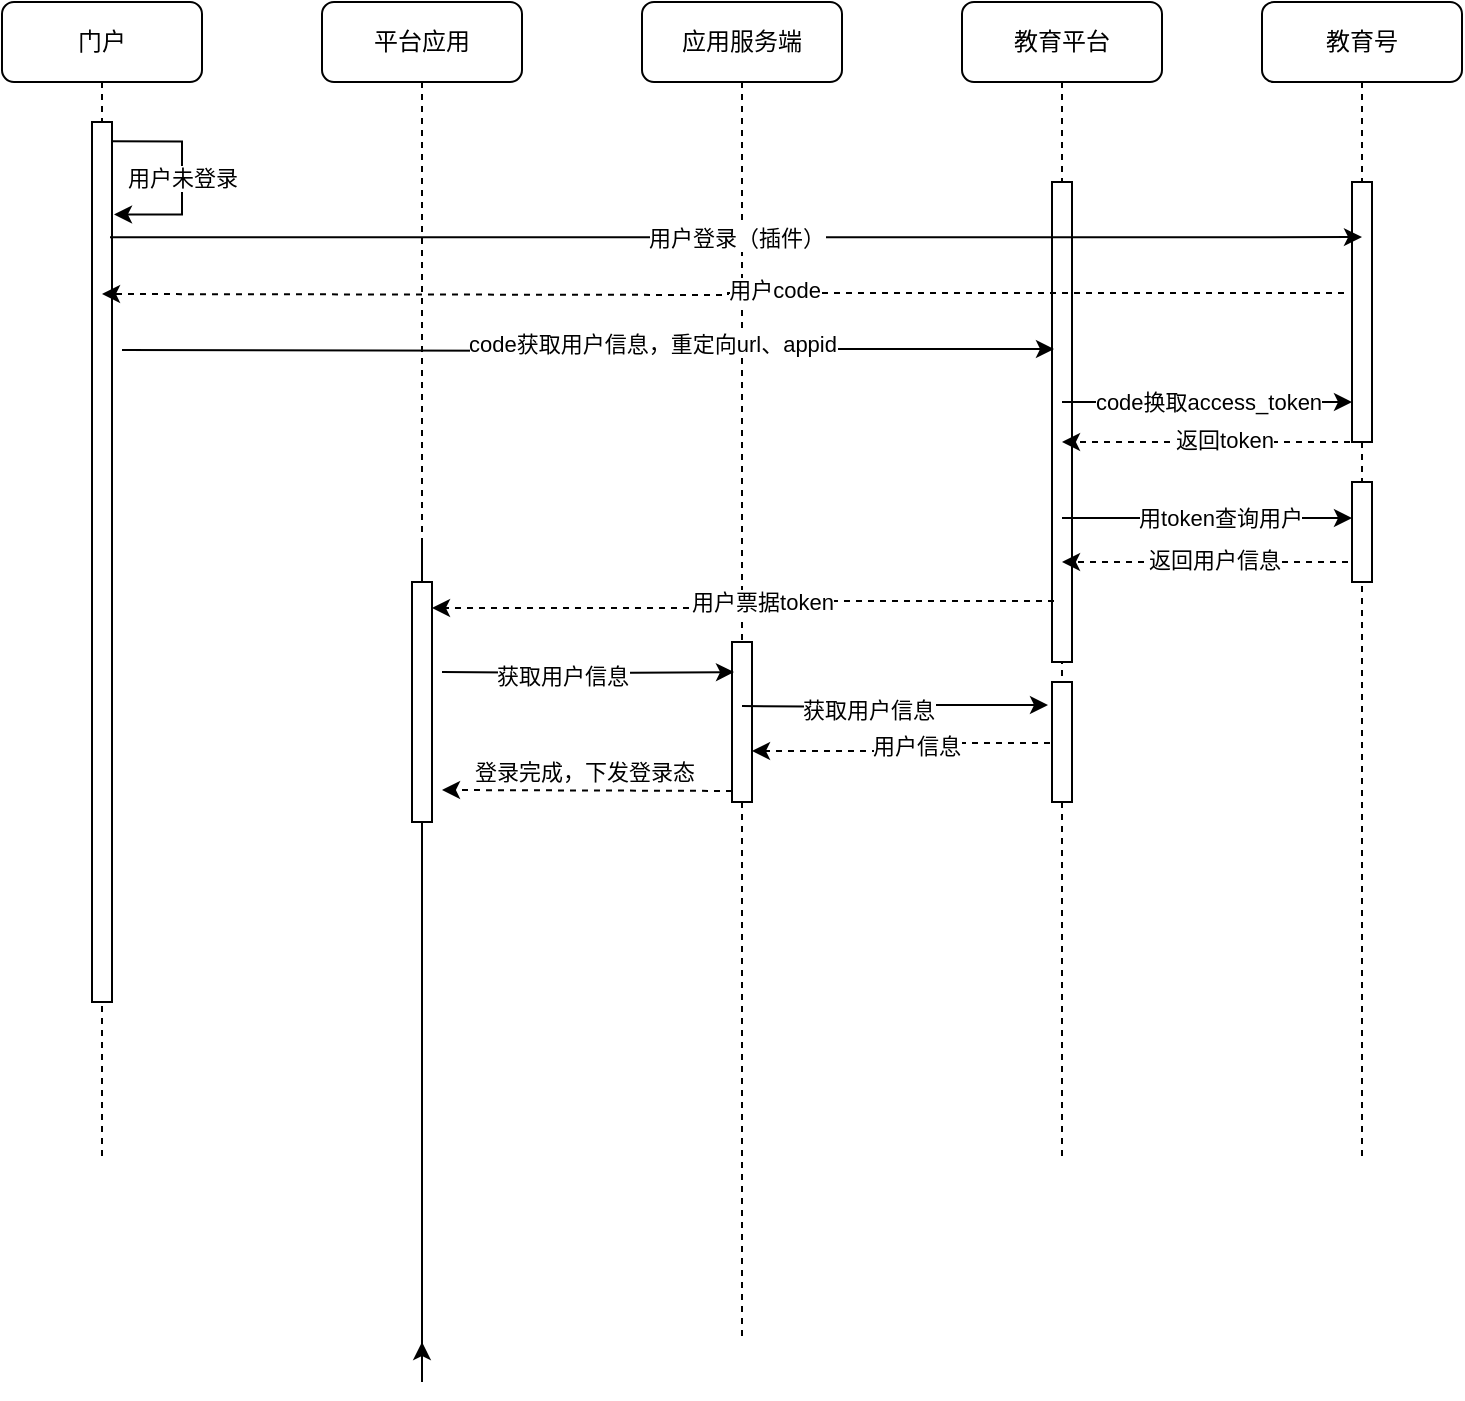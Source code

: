 <mxfile version="21.0.2" type="github">
  <diagram name="Page-1" id="0783ab3e-0a74-02c8-0abd-f7b4e66b4bec">
    <mxGraphModel dx="954" dy="562" grid="1" gridSize="10" guides="1" tooltips="1" connect="1" arrows="1" fold="1" page="1" pageScale="1" pageWidth="850" pageHeight="1100" background="none" math="0" shadow="0">
      <root>
        <mxCell id="0" />
        <mxCell id="1" parent="0" />
        <mxCell id="YV2BT5zyzoHaoUn2P1-p-2" value="平台应用" style="shape=umlLifeline;perimeter=lifelinePerimeter;whiteSpace=wrap;html=1;container=1;collapsible=0;recursiveResize=0;outlineConnect=0;rounded=1;shadow=0;comic=0;labelBackgroundColor=none;strokeWidth=1;fontFamily=Verdana;fontSize=12;align=center;" vertex="1" parent="1">
          <mxGeometry x="260" y="80" width="100" height="670" as="geometry" />
        </mxCell>
        <mxCell id="YV2BT5zyzoHaoUn2P1-p-3" style="edgeStyle=none;rounded=0;orthogonalLoop=1;jettySize=auto;html=1;dashed=1;elbow=vertical;" edge="1" parent="YV2BT5zyzoHaoUn2P1-p-2" target="YV2BT5zyzoHaoUn2P1-p-2">
          <mxGeometry relative="1" as="geometry">
            <mxPoint x="49.5" y="75" as="sourcePoint" />
          </mxGeometry>
        </mxCell>
        <mxCell id="YV2BT5zyzoHaoUn2P1-p-75" style="edgeStyle=orthogonalEdgeStyle;rounded=0;orthogonalLoop=1;jettySize=auto;html=1;" edge="1" parent="YV2BT5zyzoHaoUn2P1-p-2" source="YV2BT5zyzoHaoUn2P1-p-68" target="YV2BT5zyzoHaoUn2P1-p-2">
          <mxGeometry relative="1" as="geometry" />
        </mxCell>
        <mxCell id="YV2BT5zyzoHaoUn2P1-p-68" value="" style="html=1;points=[];perimeter=orthogonalPerimeter;rounded=0;shadow=0;comic=0;labelBackgroundColor=none;strokeWidth=1;fontFamily=Verdana;fontSize=12;align=center;" vertex="1" parent="YV2BT5zyzoHaoUn2P1-p-2">
          <mxGeometry x="45" y="290" width="10" height="120" as="geometry" />
        </mxCell>
        <mxCell id="YV2BT5zyzoHaoUn2P1-p-5" value="应用服务端" style="shape=umlLifeline;perimeter=lifelinePerimeter;whiteSpace=wrap;html=1;container=1;collapsible=0;recursiveResize=0;outlineConnect=0;rounded=1;shadow=0;comic=0;labelBackgroundColor=none;strokeWidth=1;fontFamily=Verdana;fontSize=12;align=center;" vertex="1" parent="1">
          <mxGeometry x="420" y="80" width="100" height="670" as="geometry" />
        </mxCell>
        <mxCell id="YV2BT5zyzoHaoUn2P1-p-7" style="edgeStyle=none;rounded=0;orthogonalLoop=1;jettySize=auto;html=1;elbow=vertical;" edge="1" parent="YV2BT5zyzoHaoUn2P1-p-5" target="YV2BT5zyzoHaoUn2P1-p-5">
          <mxGeometry relative="1" as="geometry">
            <mxPoint x="49.5" y="530" as="sourcePoint" />
          </mxGeometry>
        </mxCell>
        <mxCell id="YV2BT5zyzoHaoUn2P1-p-8" style="edgeStyle=orthogonalEdgeStyle;rounded=0;orthogonalLoop=1;jettySize=auto;html=1;" edge="1" parent="YV2BT5zyzoHaoUn2P1-p-5" target="YV2BT5zyzoHaoUn2P1-p-5">
          <mxGeometry relative="1" as="geometry">
            <Array as="points">
              <mxPoint x="50" y="230" />
              <mxPoint x="50" y="230" />
            </Array>
            <mxPoint x="49.5" y="530" as="sourcePoint" />
          </mxGeometry>
        </mxCell>
        <mxCell id="YV2BT5zyzoHaoUn2P1-p-69" value="" style="html=1;points=[];perimeter=orthogonalPerimeter;rounded=0;shadow=0;comic=0;labelBackgroundColor=none;strokeWidth=1;fontFamily=Verdana;fontSize=12;align=center;" vertex="1" parent="YV2BT5zyzoHaoUn2P1-p-5">
          <mxGeometry x="45" y="320" width="10" height="80" as="geometry" />
        </mxCell>
        <mxCell id="YV2BT5zyzoHaoUn2P1-p-10" value="教育平台" style="shape=umlLifeline;perimeter=lifelinePerimeter;whiteSpace=wrap;html=1;container=1;collapsible=0;recursiveResize=0;outlineConnect=0;rounded=1;shadow=0;comic=0;labelBackgroundColor=none;strokeWidth=1;fontFamily=Verdana;fontSize=12;align=center;" vertex="1" parent="1">
          <mxGeometry x="580" y="80" width="100" height="580" as="geometry" />
        </mxCell>
        <mxCell id="YV2BT5zyzoHaoUn2P1-p-11" style="edgeStyle=orthogonalEdgeStyle;rounded=0;orthogonalLoop=1;jettySize=auto;html=1;" edge="1" parent="YV2BT5zyzoHaoUn2P1-p-10" source="YV2BT5zyzoHaoUn2P1-p-12" target="YV2BT5zyzoHaoUn2P1-p-10">
          <mxGeometry relative="1" as="geometry">
            <Array as="points">
              <mxPoint x="50" y="230" />
              <mxPoint x="50" y="230" />
            </Array>
          </mxGeometry>
        </mxCell>
        <mxCell id="YV2BT5zyzoHaoUn2P1-p-12" value="" style="html=1;points=[];perimeter=orthogonalPerimeter;rounded=0;shadow=0;comic=0;labelBackgroundColor=none;strokeWidth=1;fontFamily=Verdana;fontSize=12;align=center;" vertex="1" parent="YV2BT5zyzoHaoUn2P1-p-10">
          <mxGeometry x="45" y="90" width="10" height="240" as="geometry" />
        </mxCell>
        <mxCell id="YV2BT5zyzoHaoUn2P1-p-74" value="" style="html=1;points=[];perimeter=orthogonalPerimeter;rounded=0;shadow=0;comic=0;labelBackgroundColor=none;strokeWidth=1;fontFamily=Verdana;fontSize=12;align=center;" vertex="1" parent="YV2BT5zyzoHaoUn2P1-p-10">
          <mxGeometry x="45" y="340" width="10" height="60" as="geometry" />
        </mxCell>
        <mxCell id="YV2BT5zyzoHaoUn2P1-p-14" value="门户" style="shape=umlLifeline;perimeter=lifelinePerimeter;whiteSpace=wrap;html=1;container=1;collapsible=0;recursiveResize=0;outlineConnect=0;rounded=1;shadow=0;comic=0;labelBackgroundColor=none;strokeWidth=1;fontFamily=Verdana;fontSize=12;align=center;" vertex="1" parent="1">
          <mxGeometry x="100" y="80" width="100" height="580" as="geometry" />
        </mxCell>
        <mxCell id="YV2BT5zyzoHaoUn2P1-p-15" value="" style="html=1;points=[];perimeter=orthogonalPerimeter;rounded=0;shadow=0;comic=0;labelBackgroundColor=none;strokeWidth=1;fontFamily=Verdana;fontSize=12;align=center;" vertex="1" parent="YV2BT5zyzoHaoUn2P1-p-14">
          <mxGeometry x="45" y="60" width="10" height="440" as="geometry" />
        </mxCell>
        <mxCell id="YV2BT5zyzoHaoUn2P1-p-61" value="用户未登录" style="edgeStyle=orthogonalEdgeStyle;rounded=0;orthogonalLoop=1;jettySize=auto;html=1;entryX=1.1;entryY=0.105;entryDx=0;entryDy=0;entryPerimeter=0;exitX=1;exitY=0.022;exitDx=0;exitDy=0;exitPerimeter=0;" edge="1" parent="YV2BT5zyzoHaoUn2P1-p-14" source="YV2BT5zyzoHaoUn2P1-p-15" target="YV2BT5zyzoHaoUn2P1-p-15">
          <mxGeometry relative="1" as="geometry">
            <Array as="points">
              <mxPoint x="90" y="70" />
              <mxPoint x="90" y="106" />
            </Array>
          </mxGeometry>
        </mxCell>
        <mxCell id="YV2BT5zyzoHaoUn2P1-p-18" value="教育号" style="shape=umlLifeline;perimeter=lifelinePerimeter;whiteSpace=wrap;html=1;container=1;collapsible=0;recursiveResize=0;outlineConnect=0;rounded=1;shadow=0;comic=0;labelBackgroundColor=none;strokeWidth=1;fontFamily=Verdana;fontSize=12;align=center;" vertex="1" parent="1">
          <mxGeometry x="730" y="80" width="100" height="580" as="geometry" />
        </mxCell>
        <mxCell id="YV2BT5zyzoHaoUn2P1-p-19" style="edgeStyle=none;rounded=0;orthogonalLoop=1;jettySize=auto;html=1;" edge="1" parent="YV2BT5zyzoHaoUn2P1-p-18" source="YV2BT5zyzoHaoUn2P1-p-20">
          <mxGeometry relative="1" as="geometry">
            <mxPoint x="55" y="190" as="targetPoint" />
          </mxGeometry>
        </mxCell>
        <mxCell id="YV2BT5zyzoHaoUn2P1-p-20" value="" style="html=1;points=[];perimeter=orthogonalPerimeter;rounded=0;shadow=0;comic=0;labelBackgroundColor=none;strokeWidth=1;fontFamily=Verdana;fontSize=12;align=center;" vertex="1" parent="YV2BT5zyzoHaoUn2P1-p-18">
          <mxGeometry x="45" y="90" width="10" height="130" as="geometry" />
        </mxCell>
        <mxCell id="YV2BT5zyzoHaoUn2P1-p-21" value="" style="edgeStyle=none;rounded=0;orthogonalLoop=1;jettySize=auto;html=1;" edge="1" parent="YV2BT5zyzoHaoUn2P1-p-18" target="YV2BT5zyzoHaoUn2P1-p-20">
          <mxGeometry relative="1" as="geometry">
            <mxPoint x="55" y="190" as="sourcePoint" />
          </mxGeometry>
        </mxCell>
        <mxCell id="YV2BT5zyzoHaoUn2P1-p-25" value="" style="html=1;points=[];perimeter=orthogonalPerimeter;rounded=0;shadow=0;comic=0;labelBackgroundColor=none;strokeWidth=1;fontFamily=Verdana;fontSize=12;align=center;" vertex="1" parent="YV2BT5zyzoHaoUn2P1-p-18">
          <mxGeometry x="45" y="240" width="10" height="50" as="geometry" />
        </mxCell>
        <mxCell id="YV2BT5zyzoHaoUn2P1-p-35" style="rounded=0;orthogonalLoop=1;jettySize=auto;html=1;elbow=vertical;dashed=1;exitX=0;exitY=0.931;exitDx=0;exitDy=0;exitPerimeter=0;" edge="1" parent="1" source="YV2BT5zyzoHaoUn2P1-p-69">
          <mxGeometry relative="1" as="geometry">
            <mxPoint x="466" y="552.6" as="sourcePoint" />
            <mxPoint x="320" y="474" as="targetPoint" />
          </mxGeometry>
        </mxCell>
        <mxCell id="YV2BT5zyzoHaoUn2P1-p-36" value="登录完成，下发登录态" style="edgeLabel;html=1;align=center;verticalAlign=middle;resizable=0;points=[];" vertex="1" connectable="0" parent="YV2BT5zyzoHaoUn2P1-p-35">
          <mxGeometry x="-0.314" y="-1" relative="1" as="geometry">
            <mxPoint x="-25" y="-9" as="offset" />
          </mxGeometry>
        </mxCell>
        <mxCell id="YV2BT5zyzoHaoUn2P1-p-38" style="edgeStyle=none;rounded=0;orthogonalLoop=1;jettySize=auto;html=1;elbow=vertical;dashed=1;exitX=-0.2;exitY=0.8;exitDx=0;exitDy=0;exitPerimeter=0;" edge="1" parent="1" source="YV2BT5zyzoHaoUn2P1-p-25" target="YV2BT5zyzoHaoUn2P1-p-10">
          <mxGeometry relative="1" as="geometry">
            <mxPoint x="770" y="535" as="sourcePoint" />
            <mxPoint x="640" y="430" as="targetPoint" />
          </mxGeometry>
        </mxCell>
        <mxCell id="YV2BT5zyzoHaoUn2P1-p-39" value="返回用户信息" style="edgeLabel;html=1;align=center;verticalAlign=middle;resizable=0;points=[];" vertex="1" connectable="0" parent="YV2BT5zyzoHaoUn2P1-p-38">
          <mxGeometry x="-0.314" y="-1" relative="1" as="geometry">
            <mxPoint x="-18" as="offset" />
          </mxGeometry>
        </mxCell>
        <mxCell id="YV2BT5zyzoHaoUn2P1-p-40" style="edgeStyle=orthogonalEdgeStyle;rounded=0;orthogonalLoop=1;jettySize=auto;html=1;dashed=1;exitX=0.1;exitY=0.873;exitDx=0;exitDy=0;exitPerimeter=0;entryX=1;entryY=0.108;entryDx=0;entryDy=0;entryPerimeter=0;" edge="1" parent="1" source="YV2BT5zyzoHaoUn2P1-p-12" target="YV2BT5zyzoHaoUn2P1-p-68">
          <mxGeometry relative="1" as="geometry">
            <mxPoint x="620" y="450" as="sourcePoint" />
            <mxPoint x="380" y="390" as="targetPoint" />
          </mxGeometry>
        </mxCell>
        <mxCell id="YV2BT5zyzoHaoUn2P1-p-41" value="用户票据token" style="edgeLabel;html=1;align=center;verticalAlign=middle;resizable=0;points=[];" vertex="1" connectable="0" parent="YV2BT5zyzoHaoUn2P1-p-40">
          <mxGeometry x="-0.198" relative="1" as="geometry">
            <mxPoint x="-20" as="offset" />
          </mxGeometry>
        </mxCell>
        <mxCell id="YV2BT5zyzoHaoUn2P1-p-50" style="edgeStyle=orthogonalEdgeStyle;rounded=0;orthogonalLoop=1;jettySize=auto;html=1;entryX=1;entryY=0.681;entryDx=0;entryDy=0;entryPerimeter=0;exitX=-0.1;exitY=0.508;exitDx=0;exitDy=0;exitPerimeter=0;dashed=1;" edge="1" parent="1" source="YV2BT5zyzoHaoUn2P1-p-74" target="YV2BT5zyzoHaoUn2P1-p-69">
          <mxGeometry relative="1" as="geometry" />
        </mxCell>
        <mxCell id="YV2BT5zyzoHaoUn2P1-p-51" value="用户信息" style="edgeLabel;html=1;align=center;verticalAlign=middle;resizable=0;points=[];" vertex="1" connectable="0" parent="YV2BT5zyzoHaoUn2P1-p-50">
          <mxGeometry x="-0.124" y="1" relative="1" as="geometry">
            <mxPoint as="offset" />
          </mxGeometry>
        </mxCell>
        <mxCell id="YV2BT5zyzoHaoUn2P1-p-57" value="用户登录（插件）" style="edgeStyle=orthogonalEdgeStyle;rounded=0;orthogonalLoop=1;jettySize=auto;html=1;exitX=0.9;exitY=0.131;exitDx=0;exitDy=0;exitPerimeter=0;entryX=0.5;entryY=0.212;entryDx=0;entryDy=0;entryPerimeter=0;" edge="1" parent="1" source="YV2BT5zyzoHaoUn2P1-p-15" target="YV2BT5zyzoHaoUn2P1-p-20">
          <mxGeometry relative="1" as="geometry">
            <mxPoint x="770" y="191" as="targetPoint" />
          </mxGeometry>
        </mxCell>
        <mxCell id="YV2BT5zyzoHaoUn2P1-p-59" style="edgeStyle=orthogonalEdgeStyle;rounded=0;orthogonalLoop=1;jettySize=auto;html=1;dashed=1;exitX=-0.4;exitY=0.427;exitDx=0;exitDy=0;exitPerimeter=0;" edge="1" parent="1" source="YV2BT5zyzoHaoUn2P1-p-20">
          <mxGeometry relative="1" as="geometry">
            <mxPoint x="770" y="240" as="sourcePoint" />
            <mxPoint x="150" y="226" as="targetPoint" />
          </mxGeometry>
        </mxCell>
        <mxCell id="YV2BT5zyzoHaoUn2P1-p-60" value="用户code" style="edgeLabel;html=1;align=center;verticalAlign=middle;resizable=0;points=[];" vertex="1" connectable="0" parent="YV2BT5zyzoHaoUn2P1-p-59">
          <mxGeometry x="-0.125" y="-2" relative="1" as="geometry">
            <mxPoint x="-13" as="offset" />
          </mxGeometry>
        </mxCell>
        <mxCell id="YV2BT5zyzoHaoUn2P1-p-63" value="code换取access_token" style="edgeStyle=none;rounded=0;orthogonalLoop=1;jettySize=auto;html=1;elbow=vertical;" edge="1" parent="1" target="YV2BT5zyzoHaoUn2P1-p-20">
          <mxGeometry relative="1" as="geometry">
            <mxPoint x="630" y="280" as="sourcePoint" />
            <mxPoint x="770" y="360" as="targetPoint" />
          </mxGeometry>
        </mxCell>
        <mxCell id="YV2BT5zyzoHaoUn2P1-p-64" style="rounded=0;orthogonalLoop=1;jettySize=auto;html=1;elbow=vertical;dashed=1;exitX=0.5;exitY=1;exitDx=0;exitDy=0;exitPerimeter=0;" edge="1" parent="1" source="YV2BT5zyzoHaoUn2P1-p-20" target="YV2BT5zyzoHaoUn2P1-p-10">
          <mxGeometry relative="1" as="geometry">
            <mxPoint x="770" y="280" as="sourcePoint" />
            <mxPoint x="630" y="380" as="targetPoint" />
          </mxGeometry>
        </mxCell>
        <mxCell id="YV2BT5zyzoHaoUn2P1-p-65" value="返回token" style="edgeLabel;html=1;align=center;verticalAlign=middle;resizable=0;points=[];" vertex="1" connectable="0" parent="YV2BT5zyzoHaoUn2P1-p-64">
          <mxGeometry x="-0.314" y="-1" relative="1" as="geometry">
            <mxPoint x="-18" as="offset" />
          </mxGeometry>
        </mxCell>
        <mxCell id="YV2BT5zyzoHaoUn2P1-p-66" style="edgeStyle=none;rounded=0;orthogonalLoop=1;jettySize=auto;html=1;elbow=vertical;entryX=0;entryY=0.36;entryDx=0;entryDy=0;entryPerimeter=0;" edge="1" parent="1" source="YV2BT5zyzoHaoUn2P1-p-10" target="YV2BT5zyzoHaoUn2P1-p-25">
          <mxGeometry relative="1" as="geometry">
            <mxPoint x="630" y="410" as="sourcePoint" />
            <mxPoint x="775" y="410" as="targetPoint" />
          </mxGeometry>
        </mxCell>
        <mxCell id="YV2BT5zyzoHaoUn2P1-p-67" value="用token查询用户" style="edgeLabel;html=1;align=center;verticalAlign=middle;resizable=0;points=[];" vertex="1" connectable="0" parent="YV2BT5zyzoHaoUn2P1-p-66">
          <mxGeometry x="0.265" relative="1" as="geometry">
            <mxPoint x="-13" as="offset" />
          </mxGeometry>
        </mxCell>
        <mxCell id="YV2BT5zyzoHaoUn2P1-p-70" style="edgeStyle=orthogonalEdgeStyle;rounded=0;orthogonalLoop=1;jettySize=auto;html=1;entryX=0.1;entryY=0.188;entryDx=0;entryDy=0;entryPerimeter=0;" edge="1" parent="1" target="YV2BT5zyzoHaoUn2P1-p-69">
          <mxGeometry relative="1" as="geometry">
            <mxPoint x="320" y="415" as="sourcePoint" />
          </mxGeometry>
        </mxCell>
        <mxCell id="YV2BT5zyzoHaoUn2P1-p-71" value="获取用户信息" style="edgeLabel;html=1;align=center;verticalAlign=middle;resizable=0;points=[];" vertex="1" connectable="0" parent="YV2BT5zyzoHaoUn2P1-p-70">
          <mxGeometry x="-0.181" y="-1" relative="1" as="geometry">
            <mxPoint as="offset" />
          </mxGeometry>
        </mxCell>
        <mxCell id="YV2BT5zyzoHaoUn2P1-p-72" style="edgeStyle=orthogonalEdgeStyle;rounded=0;orthogonalLoop=1;jettySize=auto;html=1;entryX=-0.2;entryY=0.192;entryDx=0;entryDy=0;entryPerimeter=0;" edge="1" parent="1" target="YV2BT5zyzoHaoUn2P1-p-74">
          <mxGeometry relative="1" as="geometry">
            <mxPoint x="470" y="432" as="sourcePoint" />
            <mxPoint x="476" y="415" as="targetPoint" />
          </mxGeometry>
        </mxCell>
        <mxCell id="YV2BT5zyzoHaoUn2P1-p-73" value="获取用户信息" style="edgeLabel;html=1;align=center;verticalAlign=middle;resizable=0;points=[];" vertex="1" connectable="0" parent="YV2BT5zyzoHaoUn2P1-p-72">
          <mxGeometry x="-0.181" y="-1" relative="1" as="geometry">
            <mxPoint as="offset" />
          </mxGeometry>
        </mxCell>
        <mxCell id="YV2BT5zyzoHaoUn2P1-p-76" style="edgeStyle=orthogonalEdgeStyle;rounded=0;orthogonalLoop=1;jettySize=auto;html=1;entryX=0.1;entryY=0.348;entryDx=0;entryDy=0;entryPerimeter=0;" edge="1" parent="1" target="YV2BT5zyzoHaoUn2P1-p-12">
          <mxGeometry relative="1" as="geometry">
            <mxPoint x="160" y="254" as="sourcePoint" />
          </mxGeometry>
        </mxCell>
        <mxCell id="YV2BT5zyzoHaoUn2P1-p-77" value="code获取用户信息，重定向url、appid" style="edgeLabel;html=1;align=center;verticalAlign=middle;resizable=0;points=[];" vertex="1" connectable="0" parent="YV2BT5zyzoHaoUn2P1-p-76">
          <mxGeometry x="0.194" y="-4" relative="1" as="geometry">
            <mxPoint x="-13" y="-7" as="offset" />
          </mxGeometry>
        </mxCell>
      </root>
    </mxGraphModel>
  </diagram>
</mxfile>
